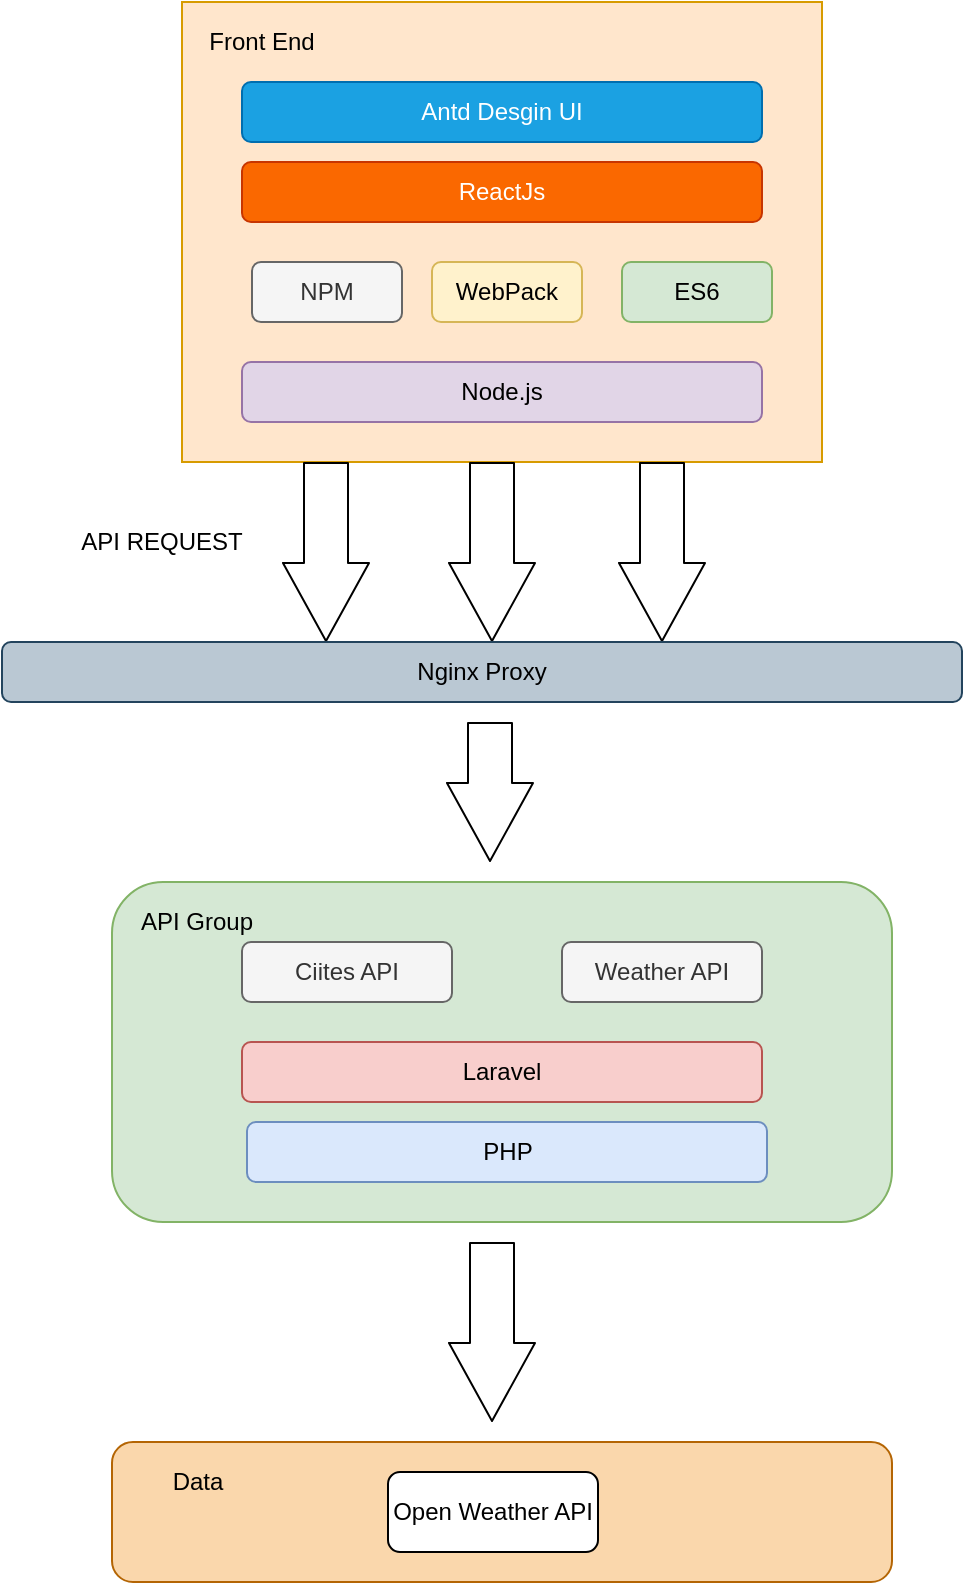 <mxfile version="13.4.5" type="device"><diagram id="RJHAPpqbbUd9kraOSMwr" name="Page-1"><mxGraphModel dx="1106" dy="763" grid="1" gridSize="10" guides="1" tooltips="1" connect="1" arrows="1" fold="1" page="1" pageScale="1" pageWidth="850" pageHeight="1100" math="0" shadow="0"><root><mxCell id="0"/><mxCell id="1" parent="0"/><mxCell id="CSze-0bf0i0bw11-13dL-1" value="&lt;span style=&quot;color: rgba(0 , 0 , 0 , 0) ; font-family: monospace ; font-size: 0px&quot;&gt;%3CmxGraphModel%3E%3Croot%3E%3CmxCell%20id%3D%220%22%2F%3E%3CmxCell%20id%3D%221%22%20parent%3D%220%22%2F%3E%3CmxCell%20id%3D%222%22%20value%3D%22And%20Desgin%20UI%22%20style%3D%22rounded%3D1%3BwhiteSpace%3Dwrap%3Bhtml%3D1%3B%22%20vertex%3D%221%22%20parent%3D%221%22%3E%3CmxGeometry%20x%3D%22350%22%20y%3D%22150%22%20width%3D%22120%22%20height%3D%2230%22%20as%3D%22geometry%22%2F%3E%3C%2FmxCell%3E%3C%2Froot%3E%3C%2FmxGraphModel%3E&lt;/span&gt;" style="rounded=0;whiteSpace=wrap;html=1;fillColor=#ffe6cc;strokeColor=#d79b00;" parent="1" vertex="1"><mxGeometry x="270" y="130" width="320" height="230" as="geometry"/></mxCell><mxCell id="CSze-0bf0i0bw11-13dL-2" value="Antd Desgin UI" style="rounded=1;whiteSpace=wrap;html=1;fillColor=#1ba1e2;strokeColor=#006EAF;fontColor=#ffffff;" parent="1" vertex="1"><mxGeometry x="300" y="170" width="260" height="30" as="geometry"/></mxCell><mxCell id="CSze-0bf0i0bw11-13dL-3" value="ReactJs" style="rounded=1;whiteSpace=wrap;html=1;fillColor=#fa6800;strokeColor=#C73500;fontColor=#ffffff;" parent="1" vertex="1"><mxGeometry x="300" y="210" width="260" height="30" as="geometry"/></mxCell><mxCell id="CSze-0bf0i0bw11-13dL-4" value="NPM" style="rounded=1;whiteSpace=wrap;html=1;fillColor=#f5f5f5;strokeColor=#666666;fontColor=#333333;" parent="1" vertex="1"><mxGeometry x="305" y="260" width="75" height="30" as="geometry"/></mxCell><mxCell id="CSze-0bf0i0bw11-13dL-5" value="WebPack" style="rounded=1;whiteSpace=wrap;html=1;fillColor=#fff2cc;strokeColor=#d6b656;" parent="1" vertex="1"><mxGeometry x="395" y="260" width="75" height="30" as="geometry"/></mxCell><mxCell id="CSze-0bf0i0bw11-13dL-6" value="ES6" style="rounded=1;whiteSpace=wrap;html=1;fillColor=#d5e8d4;strokeColor=#82b366;" parent="1" vertex="1"><mxGeometry x="490" y="260" width="75" height="30" as="geometry"/></mxCell><mxCell id="CSze-0bf0i0bw11-13dL-7" value="Node.js" style="rounded=1;whiteSpace=wrap;html=1;fillColor=#e1d5e7;strokeColor=#9673a6;" parent="1" vertex="1"><mxGeometry x="300" y="310" width="260" height="30" as="geometry"/></mxCell><mxCell id="CSze-0bf0i0bw11-13dL-8" value="Front End&lt;br&gt;" style="text;html=1;strokeColor=none;fillColor=none;align=center;verticalAlign=middle;whiteSpace=wrap;rounded=0;" parent="1" vertex="1"><mxGeometry x="270" y="140" width="80" height="20" as="geometry"/></mxCell><mxCell id="CSze-0bf0i0bw11-13dL-10" value="" style="shape=flexArrow;endArrow=classic;html=1;width=22;endSize=12.67;endWidth=20;" parent="1" edge="1"><mxGeometry width="50" height="50" relative="1" as="geometry"><mxPoint x="425" y="360" as="sourcePoint"/><mxPoint x="425" y="450" as="targetPoint"/></mxGeometry></mxCell><mxCell id="CSze-0bf0i0bw11-13dL-11" value="" style="shape=flexArrow;endArrow=classic;html=1;width=22;endSize=12.67;endWidth=20;" parent="1" edge="1"><mxGeometry width="50" height="50" relative="1" as="geometry"><mxPoint x="510" y="360" as="sourcePoint"/><mxPoint x="510" y="450" as="targetPoint"/></mxGeometry></mxCell><mxCell id="CSze-0bf0i0bw11-13dL-12" value="" style="shape=flexArrow;endArrow=classic;html=1;width=22;endSize=12.67;endWidth=20;" parent="1" edge="1"><mxGeometry width="50" height="50" relative="1" as="geometry"><mxPoint x="342" y="360" as="sourcePoint"/><mxPoint x="342" y="450" as="targetPoint"/></mxGeometry></mxCell><mxCell id="CSze-0bf0i0bw11-13dL-13" value="Nginx Proxy" style="rounded=1;whiteSpace=wrap;html=1;fillColor=#bac8d3;strokeColor=#23445d;" parent="1" vertex="1"><mxGeometry x="180" y="450" width="480" height="30" as="geometry"/></mxCell><mxCell id="CSze-0bf0i0bw11-13dL-15" value="API REQUEST" style="text;html=1;strokeColor=none;fillColor=none;align=center;verticalAlign=middle;whiteSpace=wrap;rounded=0;" parent="1" vertex="1"><mxGeometry x="215" y="390" width="90" height="20" as="geometry"/></mxCell><mxCell id="CSze-0bf0i0bw11-13dL-17" value="" style="rounded=1;whiteSpace=wrap;html=1;fillColor=#d5e8d4;strokeColor=#82b366;" parent="1" vertex="1"><mxGeometry x="235" y="570" width="390" height="170" as="geometry"/></mxCell><mxCell id="CSze-0bf0i0bw11-13dL-18" value="Ciites API" style="rounded=1;whiteSpace=wrap;html=1;fillColor=#f5f5f5;strokeColor=#666666;fontColor=#333333;" parent="1" vertex="1"><mxGeometry x="300" y="600" width="105" height="30" as="geometry"/></mxCell><mxCell id="CSze-0bf0i0bw11-13dL-19" value="Weather API" style="rounded=1;whiteSpace=wrap;html=1;fillColor=#f5f5f5;strokeColor=#666666;fontColor=#333333;" parent="1" vertex="1"><mxGeometry x="460" y="600" width="100" height="30" as="geometry"/></mxCell><mxCell id="CSze-0bf0i0bw11-13dL-20" value="API Group" style="text;html=1;strokeColor=none;fillColor=none;align=center;verticalAlign=middle;whiteSpace=wrap;rounded=0;" parent="1" vertex="1"><mxGeometry x="240" y="580" width="75" height="20" as="geometry"/></mxCell><mxCell id="CSze-0bf0i0bw11-13dL-21" value="" style="shape=flexArrow;endArrow=classic;html=1;width=22;endSize=12.67;endWidth=20;" parent="1" edge="1"><mxGeometry width="50" height="50" relative="1" as="geometry"><mxPoint x="424" y="490" as="sourcePoint"/><mxPoint x="424" y="560" as="targetPoint"/></mxGeometry></mxCell><mxCell id="CSze-0bf0i0bw11-13dL-23" value="" style="shape=flexArrow;endArrow=classic;html=1;width=22;endSize=12.67;endWidth=20;" parent="1" edge="1"><mxGeometry width="50" height="50" relative="1" as="geometry"><mxPoint x="425" y="750" as="sourcePoint"/><mxPoint x="425" y="840" as="targetPoint"/></mxGeometry></mxCell><mxCell id="CSze-0bf0i0bw11-13dL-24" value="" style="rounded=1;whiteSpace=wrap;html=1;fillColor=#fad7ac;strokeColor=#b46504;" parent="1" vertex="1"><mxGeometry x="235" y="850" width="390" height="70" as="geometry"/></mxCell><mxCell id="CSze-0bf0i0bw11-13dL-25" value="Data" style="text;html=1;strokeColor=none;fillColor=none;align=center;verticalAlign=middle;whiteSpace=wrap;rounded=0;" parent="1" vertex="1"><mxGeometry x="257.5" y="860" width="40" height="20" as="geometry"/></mxCell><mxCell id="CSze-0bf0i0bw11-13dL-26" value="Open Weather API" style="rounded=1;whiteSpace=wrap;html=1;" parent="1" vertex="1"><mxGeometry x="373" y="865" width="105" height="40" as="geometry"/></mxCell><mxCell id="2vQsUQAYeHqxyn24e1PI-1" value="Laravel" style="rounded=1;whiteSpace=wrap;html=1;fillColor=#f8cecc;strokeColor=#b85450;" vertex="1" parent="1"><mxGeometry x="300" y="650" width="260" height="30" as="geometry"/></mxCell><mxCell id="2vQsUQAYeHqxyn24e1PI-2" value="PHP&lt;br&gt;" style="rounded=1;whiteSpace=wrap;html=1;fillColor=#dae8fc;strokeColor=#6c8ebf;" vertex="1" parent="1"><mxGeometry x="302.5" y="690" width="260" height="30" as="geometry"/></mxCell></root></mxGraphModel></diagram></mxfile>